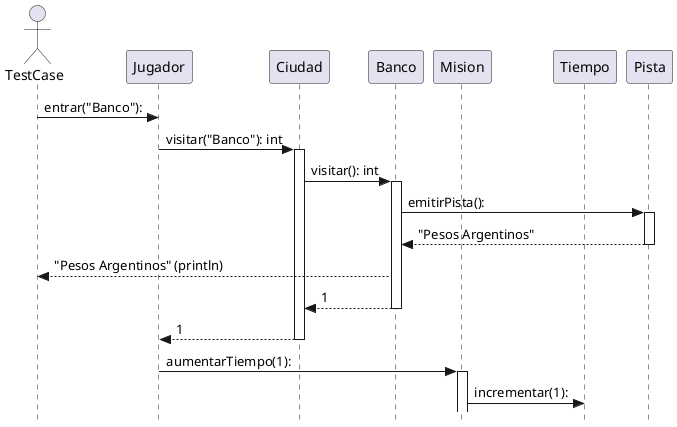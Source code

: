@startuml
skinparam style strictuml

actor TestCase

participant "Jugador" as jugador
participant "Ciudad" as ciudad
participant "Banco" as banco
participant "Mision" as mision
participant "Tiempo" as tiempo
participant "Pista" as pista

TestCase -> jugador: entrar("Banco"):
jugador -> ciudad: visitar("Banco"): int
activate ciudad
ciudad -> banco: visitar(): int
activate banco 
banco -> pista: emitirPista():
activate pista
return "Pesos Argentinos"
banco --> TestCase: "Pesos Argentinos" (println)
return 1
return 1
jugador -> mision: aumentarTiempo(1):
activate mision
mision -> tiempo: incrementar(1):

@enduml
